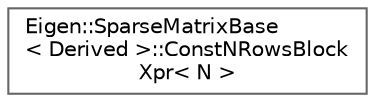digraph "Graphical Class Hierarchy"
{
 // LATEX_PDF_SIZE
  bgcolor="transparent";
  edge [fontname=Helvetica,fontsize=10,labelfontname=Helvetica,labelfontsize=10];
  node [fontname=Helvetica,fontsize=10,shape=box,height=0.2,width=0.4];
  rankdir="LR";
  Node0 [id="Node000000",label="Eigen::SparseMatrixBase\l\< Derived \>::ConstNRowsBlock\lXpr\< N \>",height=0.2,width=0.4,color="grey40", fillcolor="white", style="filled",URL="$structEigen_1_1SparseMatrixBase_1_1ConstNRowsBlockXpr.html",tooltip=" "];
}
